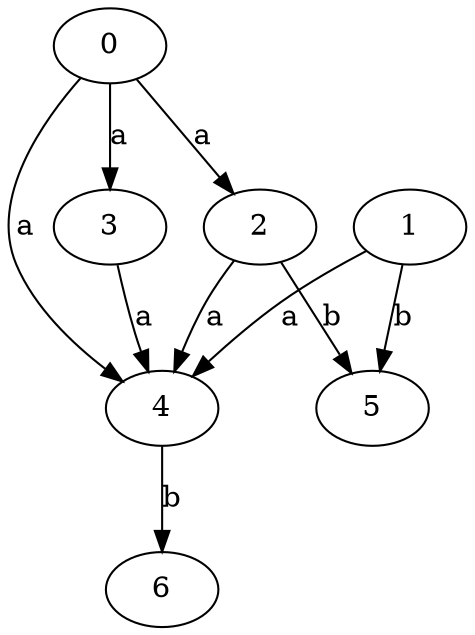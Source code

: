 strict digraph  {
0;
2;
3;
4;
5;
1;
6;
0 -> 2  [label=a];
0 -> 3  [label=a];
0 -> 4  [label=a];
2 -> 4  [label=a];
2 -> 5  [label=b];
3 -> 4  [label=a];
4 -> 6  [label=b];
1 -> 4  [label=a];
1 -> 5  [label=b];
}
